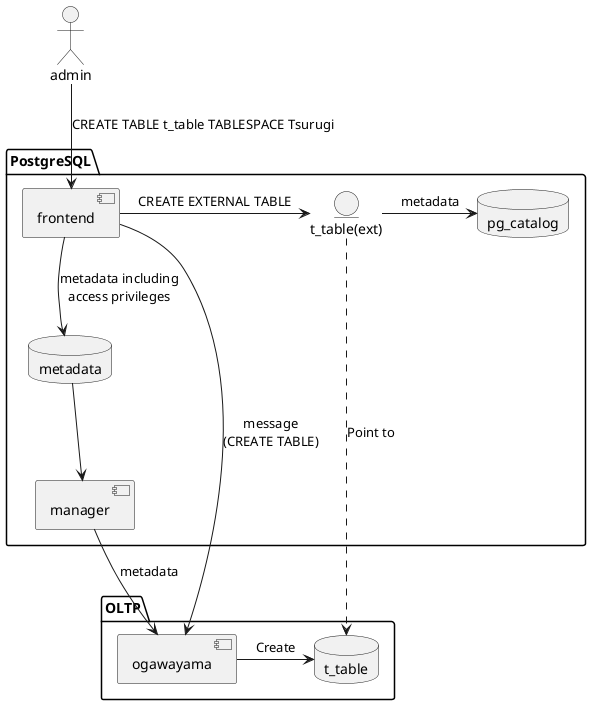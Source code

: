' ===============================================
' CREATE OLTP TABLE
' ===============================================
@startuml create_table
actor admin

package PostgreSQL {
  component frontend
  entity "t_table(ext)" as ext_table
  database metadata
  database pg_catalog
  component manager

  frontend -> ext_table : CREATE EXTERNAL TABLE
  ext_table -> pg_catalog : metadata
  frontend --> metadata : metadata including\naccess privileges
  metadata --> manager
}

package OLTP as oltp {
  component ogawayama
  database t_table as t_table

  ogawayama -> t_table : Create
}

admin --> frontend : CREATE TABLE t_table TABLESPACE Tsurugi
manager --> ogawayama : metadata
frontend --> ogawayama : message\n(CREATE TABLE)
ext_table ..> t_table : Point to
@enduml

' ===============================================
' SELECT OLTP TABLE 
' ===============================================
@startuml select_table
actor user

package PostgreSQL {
  component "FDW" as fdw
  entity "t_table(ext)" as ext_table
  database pg_catalog

  ext_table --> fdw : Scan the table on OLTP
  ext_table -> pg_catalog : Confirm access privileges
}

package OLTP as oltp {
  component ogawayama
  database t_table as t_table

  ogawayama -> t_table : Scan
}

user --> ext_table : SELECT FROM t_table
fdw --> ogawayama : SELECT FROM t_table
@enduml

' ===============================================
' GRANT/REVOKE ON OLTP TABLE
' ===============================================
@startuml grant_revoke
actor admin

package PostgreSQL {
  component frontend
  component manager
  entity "t_table(ext)" as ext_table
  database pg_catalog
  database metadata

  frontend --> ext_table : GRANT/REVOKE
  ext_table --> pg_catalog : metadata
  frontend --> metadata : Update access\nprivileges of the table
  metadata --> manager
}

package OLTP {
  component ogawayama
}

admin --> frontend : GRANT/REVOKE privileges ON t_table
frontend --> ogawayama : message(GRANT/REVOKE)
ogawayama <--- manager : metadata of database objects
@enduml

' ===============================================
' CREATE VIEW
' ===============================================
@startuml create_view
actor user

package PostgreSQL {
  component frontend
  entity t_view
  entity "t_table(ext)" as ext_table
  database pg_catalog
  component manager
 
  frontend -- t_view : Create
  t_view -> ext_table  : Refer to
  t_view --> pg_catalog : metadata
  pg_catalog -> manager
}

package OLTP {
  component ogawayama
  database t_table
  entity "t_view" as t_view_

  ogawayama -> t_view_ : Create
  t_view_ -> t_table : Refer to
}

user --> frontend : CREATE VIEW t_view AS SELECT FROM t_table
frontend ---> ogawayama : messge(CREATE VIEW)
manager --> ogawayama : metadata
'ext_table ...> t_table : Point to
@enduml

' ===============================================
' SELECT VIEW
' ===============================================
@startuml select_view
actor user

package PostgreSQL {
  entity t_view
  entity "t_table(ext)" as ext_table
  component "FDW" as fdw
  database pg_catalog

  t_view --> ext_table : SELECT FROM t_table
  ext_table --> fdw : Scan the table on OLTP
  t_view -> pg_catalog : Confirm access privileges
  ext_table -up-> pg_catalog :  Confirm access privileges
}

package OLTP as oltp {
  component ogawayama
  database t_table as t_table

  ogawayama -> t_table : Scan
}

user --> t_view : SELECT FROM t_view
fdw --> ogawayama : SELECT FROM t_table
@enduml

' ===============================================
' CREATE ROLE
' ===============================================
@startuml role
actor admin

package PostgreSQL {
  entity role
  database pg_catalog
  component frontend
  component manager
}

package OLTP {
  component ogawayama
}

admin --> frontend : CREATE ROLE
frontend --> role : Create
frontend --> pg_catalog : metadata
pg_catalog --> manager
ogawayama <--- manager : role metadata
frontend --> ogawayama : message(CREATE ROLE)

@enduml

' ===============================================
' metadata
' ===============================================
@startuml metadata
actor admin
package PostgreSQL {
  component frontend
  component manager
  database metadata
  database pg_catalog
  entity table
  entity view
  entity role

  frontend --> table
  frontend --> view
  frontend --> role
  table --> metadata
  view --> pg_catalog
  role --> pg_catalog
  metadata --> manager
  pg_catalog --> manager
}

package OLTP {
  entity table_
  entity view_
  entity role_
  component ogawayama

  ogawayama --> role_ 
  ogawayama --> table_ 
  ogawayama --> view_ 
}

admin --> frontend : "CREATE/ALTER/DROP TABLE, VIEW, ROLE\nGRANT/REVOKE PRIVILEGES"
frontend -> ogawayama : message(update metadata)
manager -> ogawayama : metadata
@enduml

' ===============================================
' Authentication
' ===============================================
@startuml auth
actor user
package PostgreSQL {
  component authenticator
  database pg_catalog
}
package OLTP {
  component ogawayama
  entity batch
}

user -> ogawayama : Execute batch
authenticator <-- ogawayama : Request user authentication
authenticator -> pg_catalog : Authenticate user
ogawayama -> batch : Execute
@enduml
